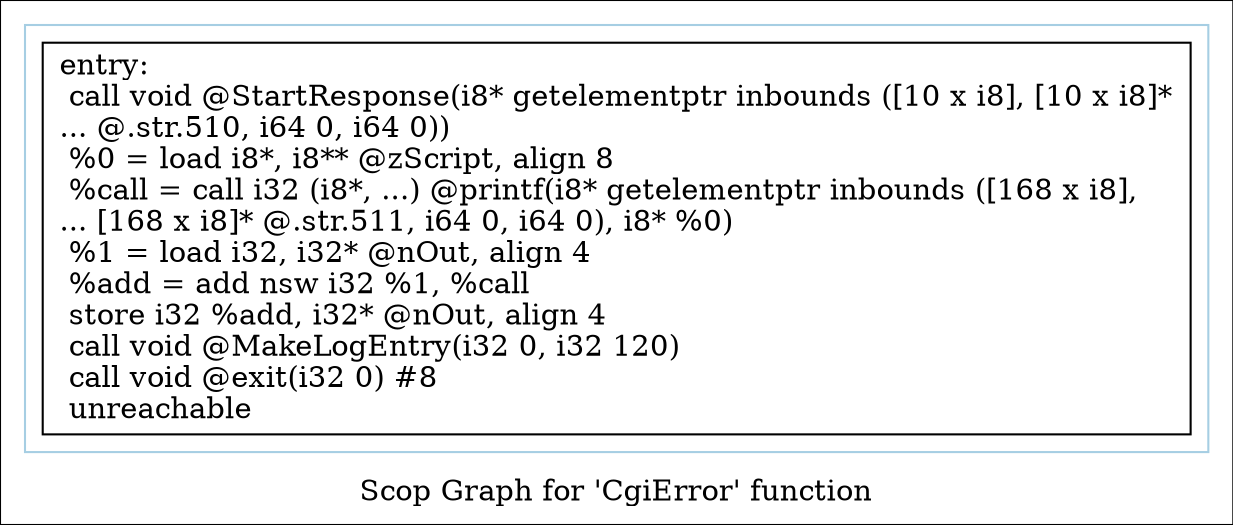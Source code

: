 digraph "Scop Graph for 'CgiError' function" {
	label="Scop Graph for 'CgiError' function";

	Node0x203aee0 [shape=record,label="{entry:\l  call void @StartResponse(i8* getelementptr inbounds ([10 x i8], [10 x i8]*\l... @.str.510, i64 0, i64 0))\l  %0 = load i8*, i8** @zScript, align 8\l  %call = call i32 (i8*, ...) @printf(i8* getelementptr inbounds ([168 x i8],\l... [168 x i8]* @.str.511, i64 0, i64 0), i8* %0)\l  %1 = load i32, i32* @nOut, align 4\l  %add = add nsw i32 %1, %call\l  store i32 %add, i32* @nOut, align 4\l  call void @MakeLogEntry(i32 0, i32 120)\l  call void @exit(i32 0) #8\l  unreachable\l}"];
	colorscheme = "paired12"
        subgraph cluster_0x20e83f0 {
          label = "";
          style = solid;
          color = 1
          Node0x203aee0;
        }
}
